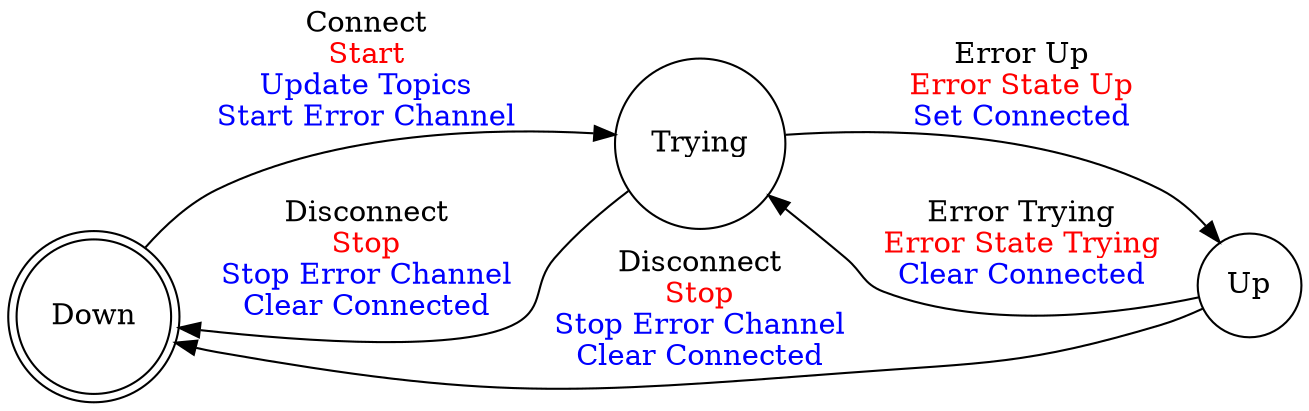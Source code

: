digraph error_base {
    rankdir = LR;
    size = 20;
    overlap = false;
    splines = true;
    bgcolor=transparent;
    // concentrate = true;
    node [shape = doublecircle]; Down;
    node [shape = circle];
       Down -> Trying [label = <Connect<br></br><Font Color="Red">Start<Br></Br></Font><Font Color="Blue">Update Topics<Br></Br>Start Error Channel<Br></Br></Font>>;
                                 labeltooltip = "Tooltip" ];
       Trying -> Up [label = <Error Up<br></br><Font Color="Red">Error State Up<Br></Br></Font><Font Color="Blue">Set Connected<Br></Br></Font>>;
                                 labeltooltip = "Tooltip" ];
       Trying -> Down [label = <Disconnect<br></br><Font Color="Red">Stop<Br></Br></Font><Font Color="Blue">Stop Error Channel<Br></Br>Clear Connected<Br></Br></Font>>;
                                 labeltooltip = "Tooltip" ];
       Up -> Trying [label = <Error Trying<br></br><Font Color="Red">Error State Trying<Br></Br></Font><Font Color="Blue">Clear Connected<Br></Br></Font>>;
                                 labeltooltip = "Tooltip" ];
       Up -> Down [label = <Disconnect<br></br><Font Color="Red">Stop<Br></Br></Font><Font Color="Blue">Stop Error Channel<Br></Br>Clear Connected<Br></Br></Font>>;
                                 labeltooltip = "Tooltip" ];
}
